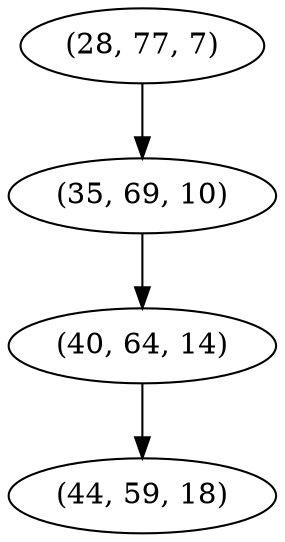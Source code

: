 digraph tree {
    "(28, 77, 7)";
    "(35, 69, 10)";
    "(40, 64, 14)";
    "(44, 59, 18)";
    "(28, 77, 7)" -> "(35, 69, 10)";
    "(35, 69, 10)" -> "(40, 64, 14)";
    "(40, 64, 14)" -> "(44, 59, 18)";
}

